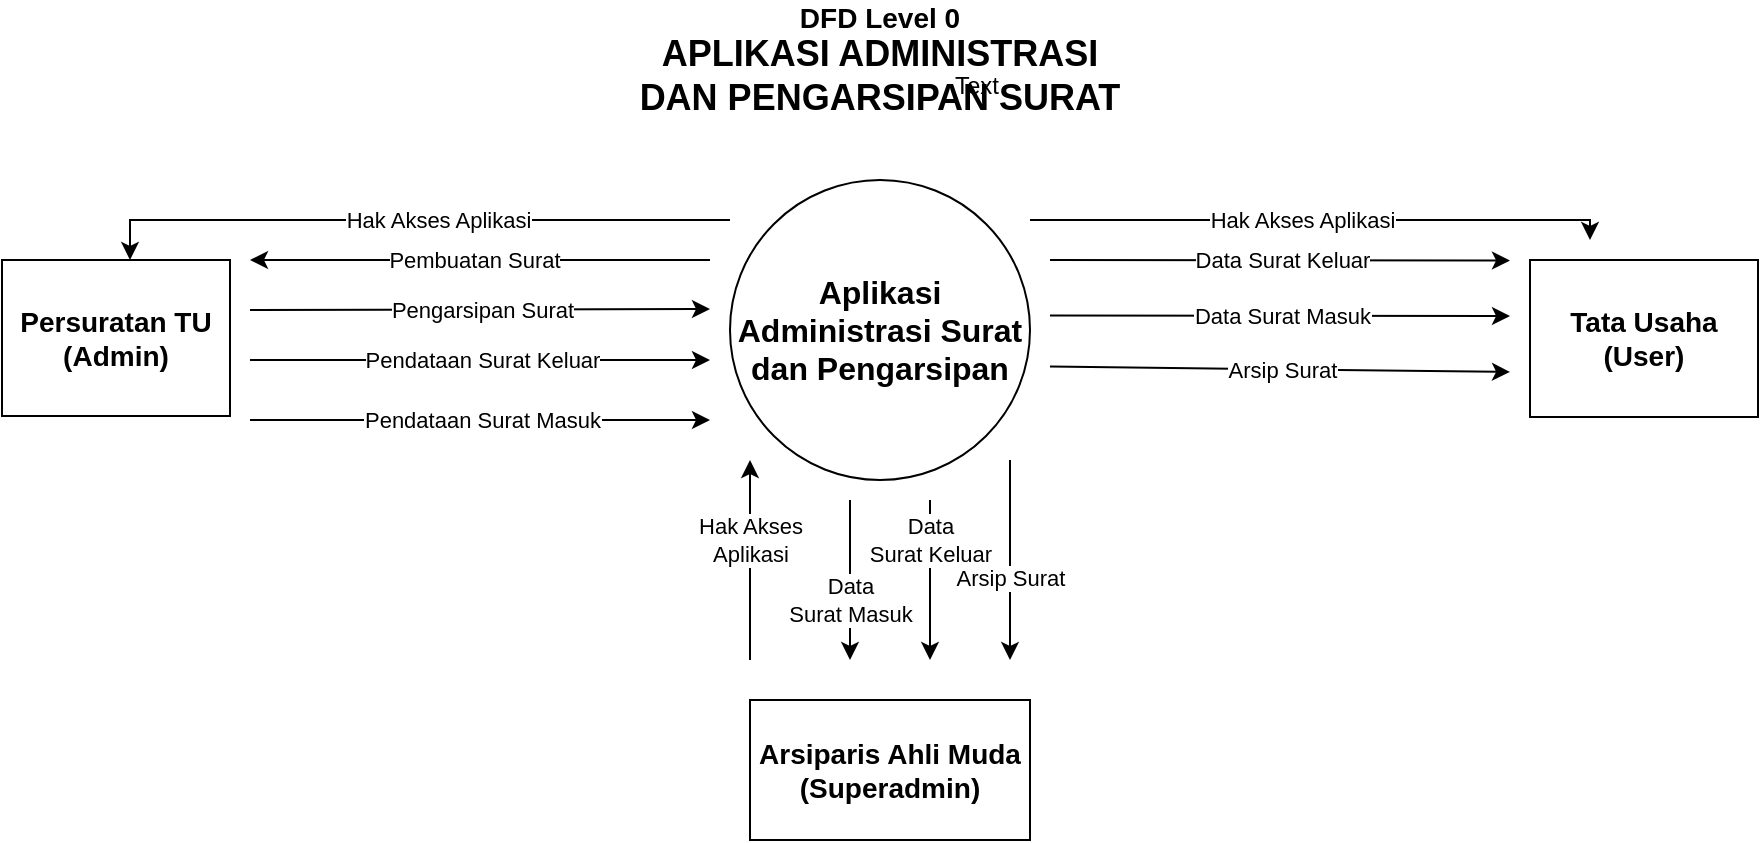 <mxfile version="22.1.5" type="device">
  <diagram name="Page-1" id="-krOig79hkJ82ZUgCSBC">
    <mxGraphModel dx="1618" dy="972" grid="1" gridSize="10" guides="1" tooltips="1" connect="1" arrows="1" fold="1" page="1" pageScale="1" pageWidth="1169" pageHeight="827" math="0" shadow="0">
      <root>
        <mxCell id="0" />
        <mxCell id="1" parent="0" />
        <mxCell id="MAFrq6AxxMRPz1XZQBUV-1" value="&lt;font style=&quot;font-size: 16px;&quot;&gt;&lt;b&gt;Aplikasi Administrasi Surat dan Pengarsipan&lt;/b&gt;&lt;/font&gt;" style="ellipse;whiteSpace=wrap;html=1;aspect=fixed;" parent="1" vertex="1">
          <mxGeometry x="520" y="240" width="150" height="150" as="geometry" />
        </mxCell>
        <mxCell id="MAFrq6AxxMRPz1XZQBUV-6" value="&lt;font style=&quot;font-size: 14px;&quot;&gt;&lt;b&gt;Persuratan TU&lt;br&gt;(Admin)&lt;br&gt;&lt;/b&gt;&lt;/font&gt;" style="rounded=0;whiteSpace=wrap;html=1;" parent="1" vertex="1">
          <mxGeometry x="156" y="280" width="114" height="78" as="geometry" />
        </mxCell>
        <mxCell id="MAFrq6AxxMRPz1XZQBUV-36" value="&lt;font style=&quot;font-size: 14px;&quot;&gt;&lt;b&gt;Tata Usaha&lt;br&gt;(User)&lt;br&gt;&lt;/b&gt;&lt;/font&gt;" style="rounded=0;whiteSpace=wrap;html=1;" parent="1" vertex="1">
          <mxGeometry x="920" y="280" width="114" height="78.5" as="geometry" />
        </mxCell>
        <mxCell id="1h4rm8SebVO0O0mBtEGe-1" value="" style="endArrow=classic;html=1;rounded=0;" parent="1" edge="1">
          <mxGeometry width="50" height="50" relative="1" as="geometry">
            <mxPoint x="280" y="330" as="sourcePoint" />
            <mxPoint x="510" y="330" as="targetPoint" />
          </mxGeometry>
        </mxCell>
        <mxCell id="1h4rm8SebVO0O0mBtEGe-2" value="Pendataan Surat Keluar" style="edgeLabel;html=1;align=center;verticalAlign=middle;resizable=0;points=[];" parent="1h4rm8SebVO0O0mBtEGe-1" vertex="1" connectable="0">
          <mxGeometry x="-0.098" y="-2" relative="1" as="geometry">
            <mxPoint x="12" y="-2" as="offset" />
          </mxGeometry>
        </mxCell>
        <mxCell id="2SscNu7myae9_I2_TrU--1" value="" style="endArrow=classic;html=1;rounded=0;" parent="1" edge="1">
          <mxGeometry width="50" height="50" relative="1" as="geometry">
            <mxPoint x="280" y="305" as="sourcePoint" />
            <mxPoint x="510" y="304.5" as="targetPoint" />
          </mxGeometry>
        </mxCell>
        <mxCell id="2SscNu7myae9_I2_TrU--2" value="Pengarsipan Surat" style="edgeLabel;html=1;align=center;verticalAlign=middle;resizable=0;points=[];" parent="2SscNu7myae9_I2_TrU--1" vertex="1" connectable="0">
          <mxGeometry x="-0.098" y="-2" relative="1" as="geometry">
            <mxPoint x="12" y="-2" as="offset" />
          </mxGeometry>
        </mxCell>
        <mxCell id="2SscNu7myae9_I2_TrU--3" value="" style="endArrow=classic;html=1;rounded=0;" parent="1" edge="1">
          <mxGeometry width="50" height="50" relative="1" as="geometry">
            <mxPoint x="510" y="280" as="sourcePoint" />
            <mxPoint x="280" y="280" as="targetPoint" />
          </mxGeometry>
        </mxCell>
        <mxCell id="2SscNu7myae9_I2_TrU--4" value="Pembuatan Surat" style="edgeLabel;html=1;align=center;verticalAlign=middle;resizable=0;points=[];" parent="2SscNu7myae9_I2_TrU--3" vertex="1" connectable="0">
          <mxGeometry x="-0.098" y="-2" relative="1" as="geometry">
            <mxPoint x="-15" y="2" as="offset" />
          </mxGeometry>
        </mxCell>
        <mxCell id="2SscNu7myae9_I2_TrU--5" value="" style="endArrow=classic;html=1;rounded=0;" parent="1" edge="1">
          <mxGeometry width="50" height="50" relative="1" as="geometry">
            <mxPoint x="680" y="333.25" as="sourcePoint" />
            <mxPoint x="910" y="336" as="targetPoint" />
          </mxGeometry>
        </mxCell>
        <mxCell id="2SscNu7myae9_I2_TrU--6" value="Arsip Surat" style="edgeLabel;html=1;align=center;verticalAlign=middle;resizable=0;points=[];" parent="2SscNu7myae9_I2_TrU--5" vertex="1" connectable="0">
          <mxGeometry x="-0.098" y="-2" relative="1" as="geometry">
            <mxPoint x="12" y="-2" as="offset" />
          </mxGeometry>
        </mxCell>
        <mxCell id="2SscNu7myae9_I2_TrU--7" value="" style="endArrow=classic;html=1;rounded=0;" parent="1" edge="1">
          <mxGeometry width="50" height="50" relative="1" as="geometry">
            <mxPoint x="680" y="307.75" as="sourcePoint" />
            <mxPoint x="910" y="308" as="targetPoint" />
          </mxGeometry>
        </mxCell>
        <mxCell id="2SscNu7myae9_I2_TrU--8" value="Data Surat Masuk" style="edgeLabel;html=1;align=center;verticalAlign=middle;resizable=0;points=[];" parent="2SscNu7myae9_I2_TrU--7" vertex="1" connectable="0">
          <mxGeometry x="-0.098" y="-2" relative="1" as="geometry">
            <mxPoint x="12" y="-2" as="offset" />
          </mxGeometry>
        </mxCell>
        <mxCell id="rl7d9PzQKTlgSU66wNUr-1" value="&lt;font style=&quot;&quot;&gt;&lt;b style=&quot;&quot;&gt;&lt;font style=&quot;font-size: 14px;&quot;&gt;DFD Level 0&lt;/font&gt;&lt;/b&gt;&lt;br&gt;&lt;b style=&quot;&quot;&gt;&lt;font style=&quot;font-size: 18px;&quot;&gt;APLIKASI ADMINISTRASI DAN PENGARSIPAN SURAT&lt;/font&gt;&lt;/b&gt;&lt;br&gt;&lt;/font&gt;" style="text;html=1;strokeColor=none;fillColor=none;align=center;verticalAlign=middle;whiteSpace=wrap;rounded=0;" parent="1" vertex="1">
          <mxGeometry x="470" y="150" width="250" height="60" as="geometry" />
        </mxCell>
        <mxCell id="1yVQUzVj0cPpFLMTJbad-21" value="Text" style="text;html=1;align=center;verticalAlign=middle;resizable=0;points=[];autosize=1;" parent="rl7d9PzQKTlgSU66wNUr-1" vertex="1">
          <mxGeometry x="148" y="28" width="50" height="30" as="geometry" />
        </mxCell>
        <mxCell id="1yVQUzVj0cPpFLMTJbad-1" value="&lt;font style=&quot;font-size: 14px;&quot;&gt;&lt;b&gt;Arsiparis Ahli Muda&lt;br&gt;(Superadmin)&lt;br&gt;&lt;/b&gt;&lt;/font&gt;" style="rounded=0;whiteSpace=wrap;html=1;" parent="1" vertex="1">
          <mxGeometry x="530" y="500" width="140" height="70" as="geometry" />
        </mxCell>
        <mxCell id="1yVQUzVj0cPpFLMTJbad-2" value="" style="endArrow=classic;html=1;rounded=0;" parent="1" edge="1">
          <mxGeometry width="50" height="50" relative="1" as="geometry">
            <mxPoint x="620" y="400" as="sourcePoint" />
            <mxPoint x="620" y="480" as="targetPoint" />
          </mxGeometry>
        </mxCell>
        <mxCell id="1yVQUzVj0cPpFLMTJbad-3" value="Data &lt;br&gt;Surat Keluar" style="edgeLabel;html=1;align=center;verticalAlign=middle;resizable=0;points=[];" parent="1yVQUzVj0cPpFLMTJbad-2" vertex="1" connectable="0">
          <mxGeometry x="-0.098" y="-2" relative="1" as="geometry">
            <mxPoint x="2" y="-16" as="offset" />
          </mxGeometry>
        </mxCell>
        <mxCell id="1yVQUzVj0cPpFLMTJbad-4" value="" style="endArrow=classic;html=1;rounded=0;" parent="1" edge="1">
          <mxGeometry width="50" height="50" relative="1" as="geometry">
            <mxPoint x="660" y="380" as="sourcePoint" />
            <mxPoint x="660" y="480" as="targetPoint" />
          </mxGeometry>
        </mxCell>
        <mxCell id="1yVQUzVj0cPpFLMTJbad-5" value="Arsip Surat" style="edgeLabel;html=1;align=center;verticalAlign=middle;resizable=0;points=[];" parent="1yVQUzVj0cPpFLMTJbad-4" vertex="1" connectable="0">
          <mxGeometry x="-0.098" y="-2" relative="1" as="geometry">
            <mxPoint x="2" y="14" as="offset" />
          </mxGeometry>
        </mxCell>
        <mxCell id="1yVQUzVj0cPpFLMTJbad-7" value="" style="endArrow=classic;html=1;rounded=0;" parent="1" edge="1">
          <mxGeometry width="50" height="50" relative="1" as="geometry">
            <mxPoint x="580" y="400" as="sourcePoint" />
            <mxPoint x="580" y="480" as="targetPoint" />
          </mxGeometry>
        </mxCell>
        <mxCell id="1yVQUzVj0cPpFLMTJbad-8" value="Data &lt;br&gt;Surat Masuk" style="edgeLabel;html=1;align=center;verticalAlign=middle;resizable=0;points=[];" parent="1yVQUzVj0cPpFLMTJbad-7" vertex="1" connectable="0">
          <mxGeometry x="-0.098" y="-2" relative="1" as="geometry">
            <mxPoint x="2" y="14" as="offset" />
          </mxGeometry>
        </mxCell>
        <mxCell id="1yVQUzVj0cPpFLMTJbad-9" value="" style="endArrow=classic;html=1;rounded=0;" parent="1" edge="1">
          <mxGeometry width="50" height="50" relative="1" as="geometry">
            <mxPoint x="680" y="280" as="sourcePoint" />
            <mxPoint x="910" y="280.25" as="targetPoint" />
          </mxGeometry>
        </mxCell>
        <mxCell id="1yVQUzVj0cPpFLMTJbad-10" value="Data Surat Keluar" style="edgeLabel;html=1;align=center;verticalAlign=middle;resizable=0;points=[];" parent="1yVQUzVj0cPpFLMTJbad-9" vertex="1" connectable="0">
          <mxGeometry x="-0.098" y="-2" relative="1" as="geometry">
            <mxPoint x="12" y="-2" as="offset" />
          </mxGeometry>
        </mxCell>
        <mxCell id="1yVQUzVj0cPpFLMTJbad-13" value="" style="endArrow=classic;html=1;rounded=0;" parent="1" edge="1">
          <mxGeometry width="50" height="50" relative="1" as="geometry">
            <mxPoint x="280" y="360" as="sourcePoint" />
            <mxPoint x="510" y="360" as="targetPoint" />
          </mxGeometry>
        </mxCell>
        <mxCell id="1yVQUzVj0cPpFLMTJbad-14" value="Pendataan Surat Masuk" style="edgeLabel;html=1;align=center;verticalAlign=middle;resizable=0;points=[];" parent="1yVQUzVj0cPpFLMTJbad-13" vertex="1" connectable="0">
          <mxGeometry x="-0.098" y="-2" relative="1" as="geometry">
            <mxPoint x="12" y="-2" as="offset" />
          </mxGeometry>
        </mxCell>
        <mxCell id="1yVQUzVj0cPpFLMTJbad-15" value="" style="endArrow=classic;html=1;rounded=0;" parent="1" edge="1">
          <mxGeometry width="50" height="50" relative="1" as="geometry">
            <mxPoint x="530" y="480" as="sourcePoint" />
            <mxPoint x="530" y="380" as="targetPoint" />
          </mxGeometry>
        </mxCell>
        <mxCell id="1yVQUzVj0cPpFLMTJbad-16" value="Hak Akses&lt;br&gt;Aplikasi" style="edgeLabel;html=1;align=center;verticalAlign=middle;resizable=0;points=[];" parent="1yVQUzVj0cPpFLMTJbad-15" vertex="1" connectable="0">
          <mxGeometry x="-0.098" y="-2" relative="1" as="geometry">
            <mxPoint x="-2" y="-15" as="offset" />
          </mxGeometry>
        </mxCell>
        <mxCell id="1yVQUzVj0cPpFLMTJbad-17" value="" style="endArrow=classic;html=1;rounded=0;" parent="1" edge="1">
          <mxGeometry width="50" height="50" relative="1" as="geometry">
            <mxPoint x="670" y="260" as="sourcePoint" />
            <mxPoint x="950" y="270" as="targetPoint" />
            <Array as="points">
              <mxPoint x="950" y="260" />
            </Array>
          </mxGeometry>
        </mxCell>
        <mxCell id="1yVQUzVj0cPpFLMTJbad-18" value="Hak Akses Aplikasi" style="edgeLabel;html=1;align=center;verticalAlign=middle;resizable=0;points=[];" parent="1yVQUzVj0cPpFLMTJbad-17" vertex="1" connectable="0">
          <mxGeometry x="-0.098" y="-2" relative="1" as="geometry">
            <mxPoint x="5" y="-2" as="offset" />
          </mxGeometry>
        </mxCell>
        <mxCell id="1yVQUzVj0cPpFLMTJbad-19" value="" style="endArrow=classic;html=1;rounded=0;" parent="1" edge="1">
          <mxGeometry width="50" height="50" relative="1" as="geometry">
            <mxPoint x="520" y="260" as="sourcePoint" />
            <mxPoint x="220" y="280" as="targetPoint" />
            <Array as="points">
              <mxPoint x="220" y="260" />
            </Array>
          </mxGeometry>
        </mxCell>
        <mxCell id="1yVQUzVj0cPpFLMTJbad-20" value="Hak Akses Aplikasi" style="edgeLabel;html=1;align=center;verticalAlign=middle;resizable=0;points=[];" parent="1yVQUzVj0cPpFLMTJbad-19" vertex="1" connectable="0">
          <mxGeometry x="-0.098" y="-2" relative="1" as="geometry">
            <mxPoint x="-2" y="2" as="offset" />
          </mxGeometry>
        </mxCell>
      </root>
    </mxGraphModel>
  </diagram>
</mxfile>
